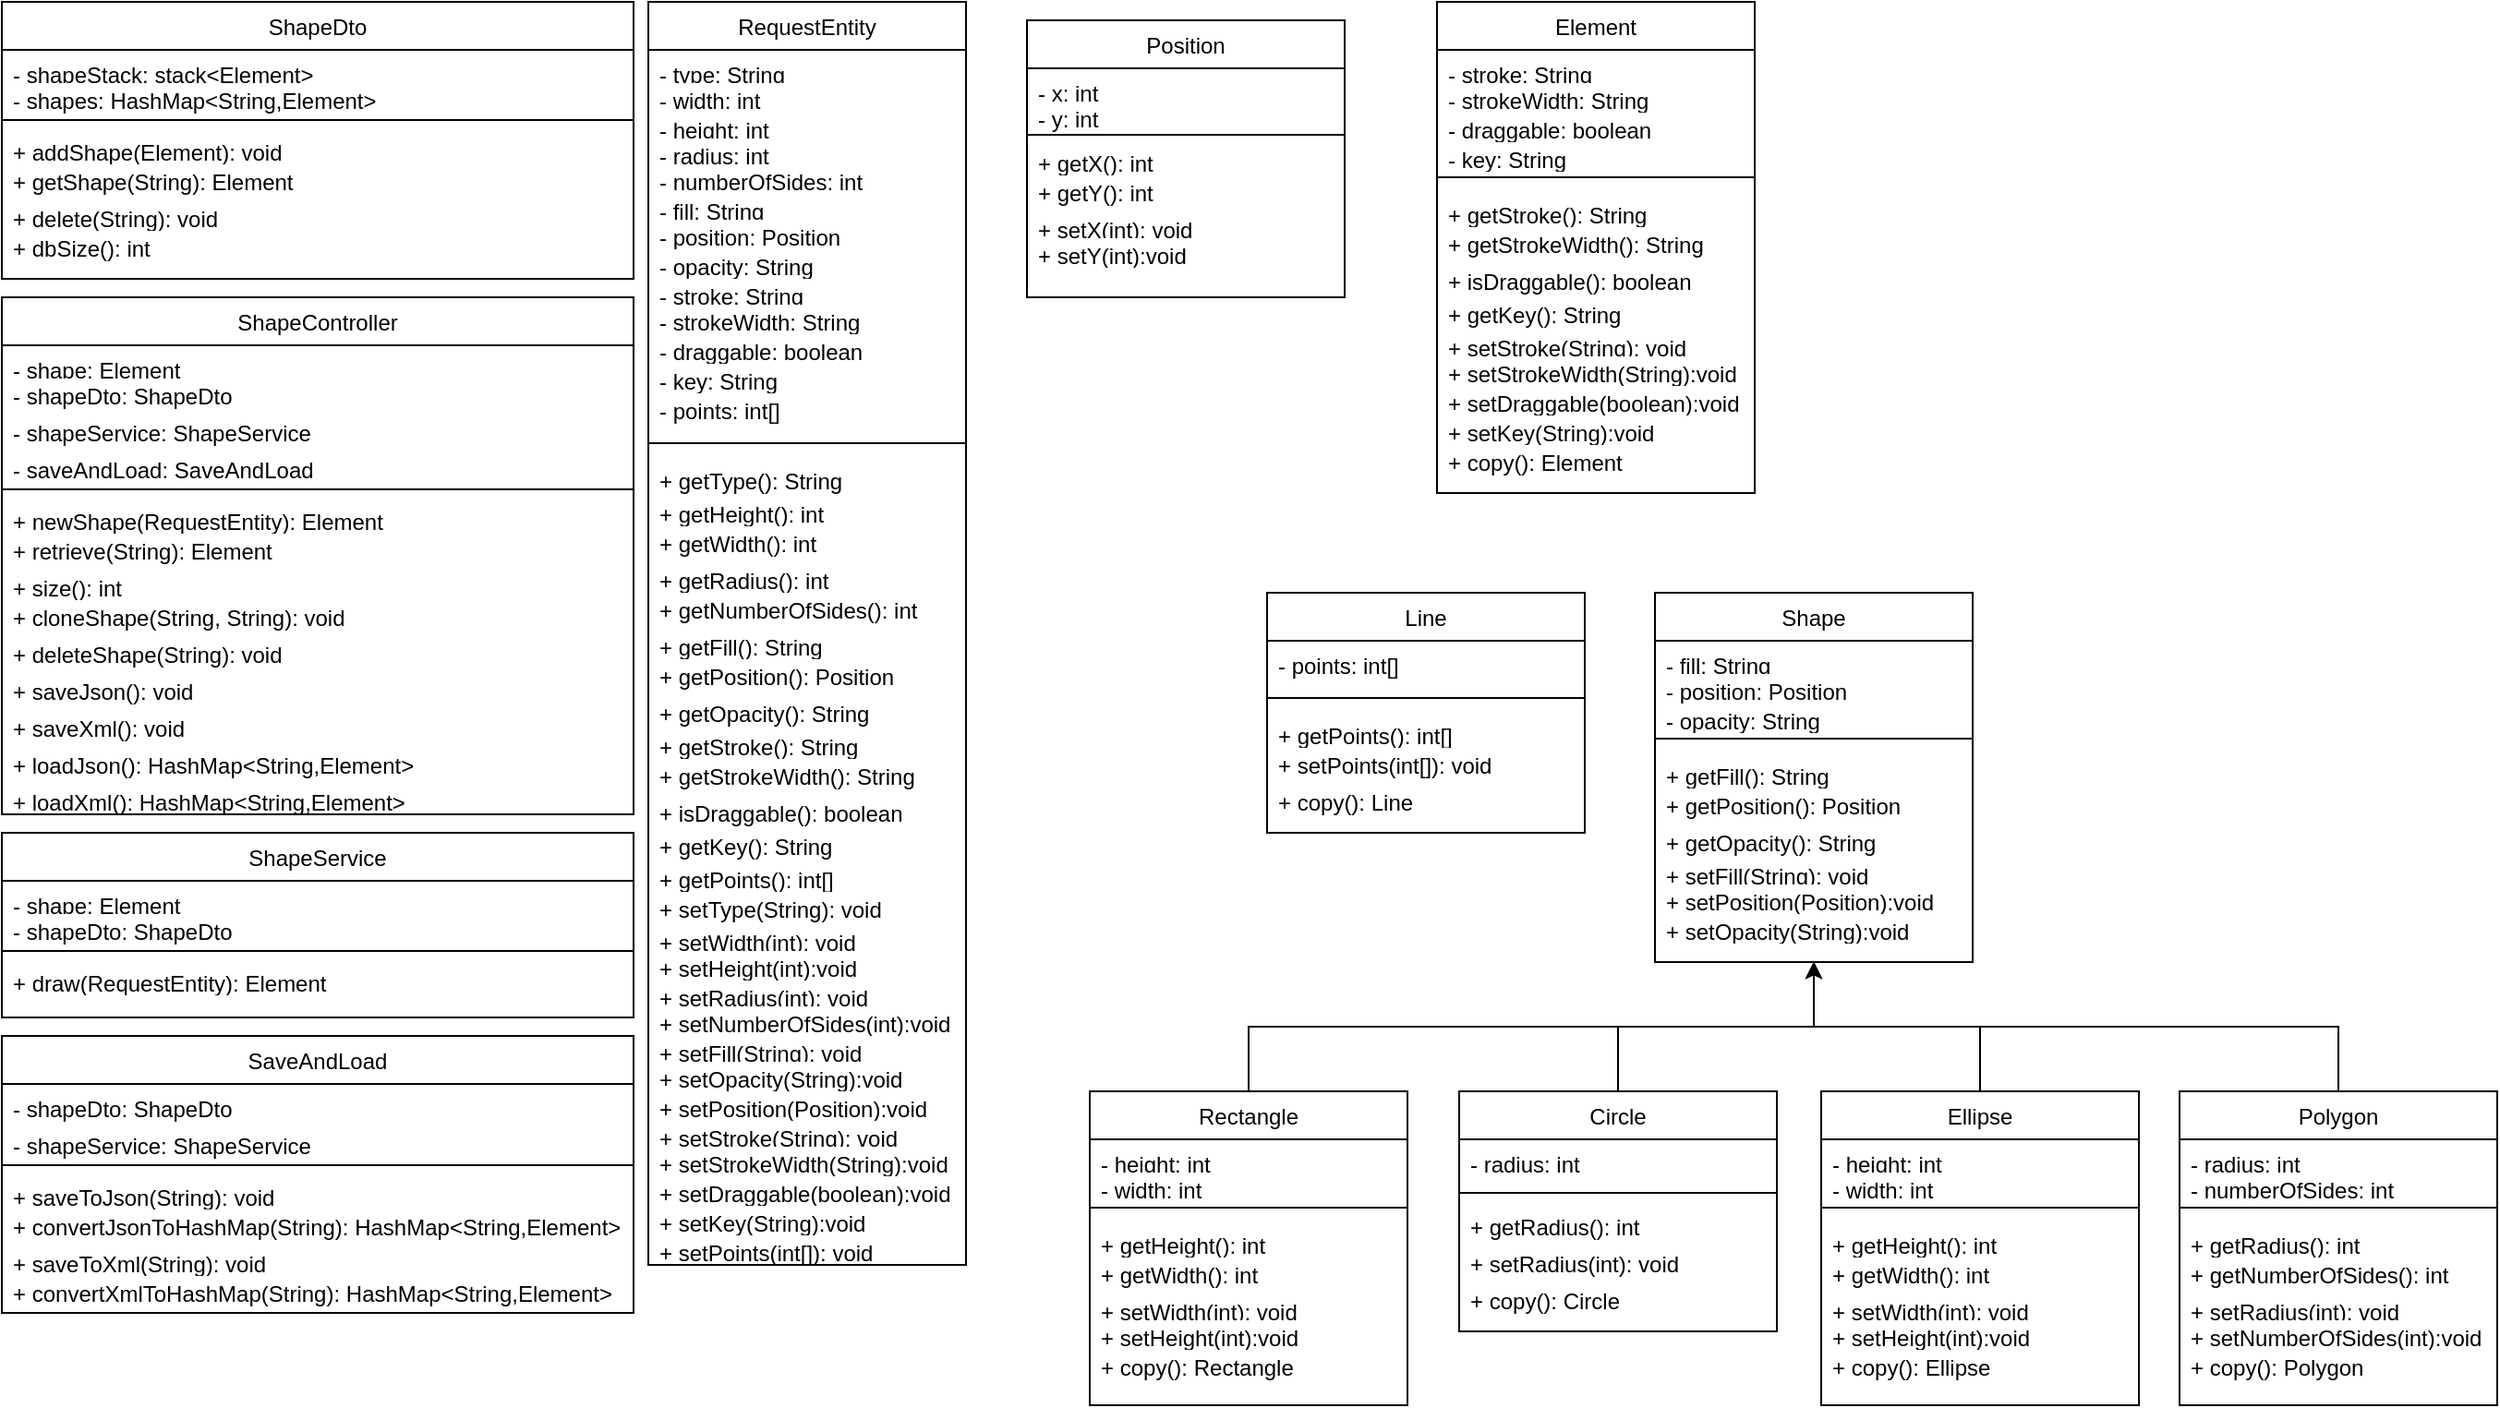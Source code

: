<mxfile version="22.1.6" type="github">
  <diagram id="C5RBs43oDa-KdzZeNtuy" name="Page-1">
    <mxGraphModel dx="2327" dy="881" grid="1" gridSize="10" guides="1" tooltips="1" connect="1" arrows="1" fold="1" page="1" pageScale="1" pageWidth="827" pageHeight="1169" math="0" shadow="0">
      <root>
        <mxCell id="WIyWlLk6GJQsqaUBKTNV-0" />
        <mxCell id="WIyWlLk6GJQsqaUBKTNV-1" parent="WIyWlLk6GJQsqaUBKTNV-0" />
        <mxCell id="BYD55XEwTdzDxL9DiL2L-180" style="edgeStyle=orthogonalEdgeStyle;rounded=0;orthogonalLoop=1;jettySize=auto;html=1;exitX=0.5;exitY=0;exitDx=0;exitDy=0;entryX=0.5;entryY=1;entryDx=0;entryDy=0;" edge="1" parent="WIyWlLk6GJQsqaUBKTNV-1" source="zkfFHV4jXpPFQw0GAbJ--17" target="BYD55XEwTdzDxL9DiL2L-64">
          <mxGeometry relative="1" as="geometry" />
        </mxCell>
        <mxCell id="zkfFHV4jXpPFQw0GAbJ--17" value="Rectangle" style="swimlane;fontStyle=0;align=center;verticalAlign=top;childLayout=stackLayout;horizontal=1;startSize=26;horizontalStack=0;resizeParent=1;resizeLast=0;collapsible=1;marginBottom=0;rounded=0;shadow=0;strokeWidth=1;" parent="WIyWlLk6GJQsqaUBKTNV-1" vertex="1">
          <mxGeometry x="54" y="600" width="172" height="170" as="geometry">
            <mxRectangle x="550" y="140" width="160" height="26" as="alternateBounds" />
          </mxGeometry>
        </mxCell>
        <mxCell id="zkfFHV4jXpPFQw0GAbJ--18" value="- height: int" style="text;align=left;verticalAlign=top;spacingLeft=4;spacingRight=4;overflow=hidden;rotatable=0;points=[[0,0.5],[1,0.5]];portConstraint=eastwest;" parent="zkfFHV4jXpPFQw0GAbJ--17" vertex="1">
          <mxGeometry y="26" width="172" height="14" as="geometry" />
        </mxCell>
        <mxCell id="zkfFHV4jXpPFQw0GAbJ--19" value="- width: int" style="text;align=left;verticalAlign=top;spacingLeft=4;spacingRight=4;overflow=hidden;rotatable=0;points=[[0,0.5],[1,0.5]];portConstraint=eastwest;rounded=0;shadow=0;html=0;" parent="zkfFHV4jXpPFQw0GAbJ--17" vertex="1">
          <mxGeometry y="40" width="172" height="16" as="geometry" />
        </mxCell>
        <mxCell id="zkfFHV4jXpPFQw0GAbJ--23" value="" style="line;html=1;strokeWidth=1;align=left;verticalAlign=middle;spacingTop=-1;spacingLeft=3;spacingRight=3;rotatable=0;labelPosition=right;points=[];portConstraint=eastwest;" parent="zkfFHV4jXpPFQw0GAbJ--17" vertex="1">
          <mxGeometry y="56" width="172" height="14" as="geometry" />
        </mxCell>
        <mxCell id="zkfFHV4jXpPFQw0GAbJ--24" value="+ getHeight(): int" style="text;align=left;verticalAlign=top;spacingLeft=4;spacingRight=4;overflow=hidden;rotatable=0;points=[[0,0.5],[1,0.5]];portConstraint=eastwest;" parent="zkfFHV4jXpPFQw0GAbJ--17" vertex="1">
          <mxGeometry y="70" width="172" height="16" as="geometry" />
        </mxCell>
        <mxCell id="zkfFHV4jXpPFQw0GAbJ--25" value="+ getWidth(): int" style="text;align=left;verticalAlign=top;spacingLeft=4;spacingRight=4;overflow=hidden;rotatable=0;points=[[0,0.5],[1,0.5]];portConstraint=eastwest;" parent="zkfFHV4jXpPFQw0GAbJ--17" vertex="1">
          <mxGeometry y="86" width="172" height="20" as="geometry" />
        </mxCell>
        <mxCell id="BYD55XEwTdzDxL9DiL2L-0" value="+ setWidth(int): void" style="text;align=left;verticalAlign=top;spacingLeft=4;spacingRight=4;overflow=hidden;rotatable=0;points=[[0,0.5],[1,0.5]];portConstraint=eastwest;" vertex="1" parent="zkfFHV4jXpPFQw0GAbJ--17">
          <mxGeometry y="106" width="172" height="14" as="geometry" />
        </mxCell>
        <mxCell id="BYD55XEwTdzDxL9DiL2L-1" value="+ setHeight(int):void" style="text;align=left;verticalAlign=top;spacingLeft=4;spacingRight=4;overflow=hidden;rotatable=0;points=[[0,0.5],[1,0.5]];portConstraint=eastwest;" vertex="1" parent="zkfFHV4jXpPFQw0GAbJ--17">
          <mxGeometry y="120" width="172" height="16" as="geometry" />
        </mxCell>
        <mxCell id="BYD55XEwTdzDxL9DiL2L-2" value="+ copy(): Rectangle" style="text;align=left;verticalAlign=top;spacingLeft=4;spacingRight=4;overflow=hidden;rotatable=0;points=[[0,0.5],[1,0.5]];portConstraint=eastwest;" vertex="1" parent="zkfFHV4jXpPFQw0GAbJ--17">
          <mxGeometry y="136" width="172" height="30" as="geometry" />
        </mxCell>
        <mxCell id="BYD55XEwTdzDxL9DiL2L-183" style="edgeStyle=orthogonalEdgeStyle;rounded=0;orthogonalLoop=1;jettySize=auto;html=1;exitX=0.5;exitY=0;exitDx=0;exitDy=0;entryX=0.5;entryY=1;entryDx=0;entryDy=0;" edge="1" parent="WIyWlLk6GJQsqaUBKTNV-1" source="BYD55XEwTdzDxL9DiL2L-3" target="BYD55XEwTdzDxL9DiL2L-64">
          <mxGeometry relative="1" as="geometry" />
        </mxCell>
        <mxCell id="BYD55XEwTdzDxL9DiL2L-3" value="Polygon" style="swimlane;fontStyle=0;align=center;verticalAlign=top;childLayout=stackLayout;horizontal=1;startSize=26;horizontalStack=0;resizeParent=1;resizeLast=0;collapsible=1;marginBottom=0;rounded=0;shadow=0;strokeWidth=1;" vertex="1" parent="WIyWlLk6GJQsqaUBKTNV-1">
          <mxGeometry x="644" y="600" width="172" height="170" as="geometry">
            <mxRectangle x="550" y="140" width="160" height="26" as="alternateBounds" />
          </mxGeometry>
        </mxCell>
        <mxCell id="BYD55XEwTdzDxL9DiL2L-4" value="- radius: int" style="text;align=left;verticalAlign=top;spacingLeft=4;spacingRight=4;overflow=hidden;rotatable=0;points=[[0,0.5],[1,0.5]];portConstraint=eastwest;" vertex="1" parent="BYD55XEwTdzDxL9DiL2L-3">
          <mxGeometry y="26" width="172" height="14" as="geometry" />
        </mxCell>
        <mxCell id="BYD55XEwTdzDxL9DiL2L-5" value="- numberOfSides: int" style="text;align=left;verticalAlign=top;spacingLeft=4;spacingRight=4;overflow=hidden;rotatable=0;points=[[0,0.5],[1,0.5]];portConstraint=eastwest;rounded=0;shadow=0;html=0;" vertex="1" parent="BYD55XEwTdzDxL9DiL2L-3">
          <mxGeometry y="40" width="172" height="16" as="geometry" />
        </mxCell>
        <mxCell id="BYD55XEwTdzDxL9DiL2L-6" value="" style="line;html=1;strokeWidth=1;align=left;verticalAlign=middle;spacingTop=-1;spacingLeft=3;spacingRight=3;rotatable=0;labelPosition=right;points=[];portConstraint=eastwest;" vertex="1" parent="BYD55XEwTdzDxL9DiL2L-3">
          <mxGeometry y="56" width="172" height="14" as="geometry" />
        </mxCell>
        <mxCell id="BYD55XEwTdzDxL9DiL2L-7" value="+ getRadius(): int" style="text;align=left;verticalAlign=top;spacingLeft=4;spacingRight=4;overflow=hidden;rotatable=0;points=[[0,0.5],[1,0.5]];portConstraint=eastwest;" vertex="1" parent="BYD55XEwTdzDxL9DiL2L-3">
          <mxGeometry y="70" width="172" height="16" as="geometry" />
        </mxCell>
        <mxCell id="BYD55XEwTdzDxL9DiL2L-8" value="+ getNumberOfSides(): int" style="text;align=left;verticalAlign=top;spacingLeft=4;spacingRight=4;overflow=hidden;rotatable=0;points=[[0,0.5],[1,0.5]];portConstraint=eastwest;" vertex="1" parent="BYD55XEwTdzDxL9DiL2L-3">
          <mxGeometry y="86" width="172" height="20" as="geometry" />
        </mxCell>
        <mxCell id="BYD55XEwTdzDxL9DiL2L-9" value="+ setRadius(int): void" style="text;align=left;verticalAlign=top;spacingLeft=4;spacingRight=4;overflow=hidden;rotatable=0;points=[[0,0.5],[1,0.5]];portConstraint=eastwest;" vertex="1" parent="BYD55XEwTdzDxL9DiL2L-3">
          <mxGeometry y="106" width="172" height="14" as="geometry" />
        </mxCell>
        <mxCell id="BYD55XEwTdzDxL9DiL2L-10" value="+ setNumberOfSides(int):void" style="text;align=left;verticalAlign=top;spacingLeft=4;spacingRight=4;overflow=hidden;rotatable=0;points=[[0,0.5],[1,0.5]];portConstraint=eastwest;" vertex="1" parent="BYD55XEwTdzDxL9DiL2L-3">
          <mxGeometry y="120" width="172" height="16" as="geometry" />
        </mxCell>
        <mxCell id="BYD55XEwTdzDxL9DiL2L-11" value="+ copy(): Polygon" style="text;align=left;verticalAlign=top;spacingLeft=4;spacingRight=4;overflow=hidden;rotatable=0;points=[[0,0.5],[1,0.5]];portConstraint=eastwest;" vertex="1" parent="BYD55XEwTdzDxL9DiL2L-3">
          <mxGeometry y="136" width="172" height="30" as="geometry" />
        </mxCell>
        <mxCell id="BYD55XEwTdzDxL9DiL2L-182" style="edgeStyle=orthogonalEdgeStyle;rounded=0;orthogonalLoop=1;jettySize=auto;html=1;entryX=0.5;entryY=1;entryDx=0;entryDy=0;" edge="1" parent="WIyWlLk6GJQsqaUBKTNV-1" source="BYD55XEwTdzDxL9DiL2L-12" target="BYD55XEwTdzDxL9DiL2L-64">
          <mxGeometry relative="1" as="geometry" />
        </mxCell>
        <mxCell id="BYD55XEwTdzDxL9DiL2L-12" value="Ellipse" style="swimlane;fontStyle=0;align=center;verticalAlign=top;childLayout=stackLayout;horizontal=1;startSize=26;horizontalStack=0;resizeParent=1;resizeLast=0;collapsible=1;marginBottom=0;rounded=0;shadow=0;strokeWidth=1;" vertex="1" parent="WIyWlLk6GJQsqaUBKTNV-1">
          <mxGeometry x="450" y="600" width="172" height="170" as="geometry">
            <mxRectangle x="550" y="140" width="160" height="26" as="alternateBounds" />
          </mxGeometry>
        </mxCell>
        <mxCell id="BYD55XEwTdzDxL9DiL2L-13" value="- height: int" style="text;align=left;verticalAlign=top;spacingLeft=4;spacingRight=4;overflow=hidden;rotatable=0;points=[[0,0.5],[1,0.5]];portConstraint=eastwest;" vertex="1" parent="BYD55XEwTdzDxL9DiL2L-12">
          <mxGeometry y="26" width="172" height="14" as="geometry" />
        </mxCell>
        <mxCell id="BYD55XEwTdzDxL9DiL2L-14" value="- width: int" style="text;align=left;verticalAlign=top;spacingLeft=4;spacingRight=4;overflow=hidden;rotatable=0;points=[[0,0.5],[1,0.5]];portConstraint=eastwest;rounded=0;shadow=0;html=0;" vertex="1" parent="BYD55XEwTdzDxL9DiL2L-12">
          <mxGeometry y="40" width="172" height="16" as="geometry" />
        </mxCell>
        <mxCell id="BYD55XEwTdzDxL9DiL2L-15" value="" style="line;html=1;strokeWidth=1;align=left;verticalAlign=middle;spacingTop=-1;spacingLeft=3;spacingRight=3;rotatable=0;labelPosition=right;points=[];portConstraint=eastwest;" vertex="1" parent="BYD55XEwTdzDxL9DiL2L-12">
          <mxGeometry y="56" width="172" height="14" as="geometry" />
        </mxCell>
        <mxCell id="BYD55XEwTdzDxL9DiL2L-16" value="+ getHeight(): int" style="text;align=left;verticalAlign=top;spacingLeft=4;spacingRight=4;overflow=hidden;rotatable=0;points=[[0,0.5],[1,0.5]];portConstraint=eastwest;" vertex="1" parent="BYD55XEwTdzDxL9DiL2L-12">
          <mxGeometry y="70" width="172" height="16" as="geometry" />
        </mxCell>
        <mxCell id="BYD55XEwTdzDxL9DiL2L-17" value="+ getWidth(): int" style="text;align=left;verticalAlign=top;spacingLeft=4;spacingRight=4;overflow=hidden;rotatable=0;points=[[0,0.5],[1,0.5]];portConstraint=eastwest;" vertex="1" parent="BYD55XEwTdzDxL9DiL2L-12">
          <mxGeometry y="86" width="172" height="20" as="geometry" />
        </mxCell>
        <mxCell id="BYD55XEwTdzDxL9DiL2L-18" value="+ setWidth(int): void" style="text;align=left;verticalAlign=top;spacingLeft=4;spacingRight=4;overflow=hidden;rotatable=0;points=[[0,0.5],[1,0.5]];portConstraint=eastwest;" vertex="1" parent="BYD55XEwTdzDxL9DiL2L-12">
          <mxGeometry y="106" width="172" height="14" as="geometry" />
        </mxCell>
        <mxCell id="BYD55XEwTdzDxL9DiL2L-19" value="+ setHeight(int):void" style="text;align=left;verticalAlign=top;spacingLeft=4;spacingRight=4;overflow=hidden;rotatable=0;points=[[0,0.5],[1,0.5]];portConstraint=eastwest;" vertex="1" parent="BYD55XEwTdzDxL9DiL2L-12">
          <mxGeometry y="120" width="172" height="16" as="geometry" />
        </mxCell>
        <mxCell id="BYD55XEwTdzDxL9DiL2L-20" value="+ copy(): Ellipse" style="text;align=left;verticalAlign=top;spacingLeft=4;spacingRight=4;overflow=hidden;rotatable=0;points=[[0,0.5],[1,0.5]];portConstraint=eastwest;" vertex="1" parent="BYD55XEwTdzDxL9DiL2L-12">
          <mxGeometry y="136" width="172" height="30" as="geometry" />
        </mxCell>
        <mxCell id="BYD55XEwTdzDxL9DiL2L-21" value="Line" style="swimlane;fontStyle=0;align=center;verticalAlign=top;childLayout=stackLayout;horizontal=1;startSize=26;horizontalStack=0;resizeParent=1;resizeLast=0;collapsible=1;marginBottom=0;rounded=0;shadow=0;strokeWidth=1;" vertex="1" parent="WIyWlLk6GJQsqaUBKTNV-1">
          <mxGeometry x="150" y="330" width="172" height="130" as="geometry">
            <mxRectangle x="550" y="140" width="160" height="26" as="alternateBounds" />
          </mxGeometry>
        </mxCell>
        <mxCell id="BYD55XEwTdzDxL9DiL2L-22" value="- points: int[]" style="text;align=left;verticalAlign=top;spacingLeft=4;spacingRight=4;overflow=hidden;rotatable=0;points=[[0,0.5],[1,0.5]];portConstraint=eastwest;" vertex="1" parent="BYD55XEwTdzDxL9DiL2L-21">
          <mxGeometry y="26" width="172" height="24" as="geometry" />
        </mxCell>
        <mxCell id="BYD55XEwTdzDxL9DiL2L-24" value="" style="line;html=1;strokeWidth=1;align=left;verticalAlign=middle;spacingTop=-1;spacingLeft=3;spacingRight=3;rotatable=0;labelPosition=right;points=[];portConstraint=eastwest;" vertex="1" parent="BYD55XEwTdzDxL9DiL2L-21">
          <mxGeometry y="50" width="172" height="14" as="geometry" />
        </mxCell>
        <mxCell id="BYD55XEwTdzDxL9DiL2L-25" value="+ getPoints(): int[]" style="text;align=left;verticalAlign=top;spacingLeft=4;spacingRight=4;overflow=hidden;rotatable=0;points=[[0,0.5],[1,0.5]];portConstraint=eastwest;" vertex="1" parent="BYD55XEwTdzDxL9DiL2L-21">
          <mxGeometry y="64" width="172" height="16" as="geometry" />
        </mxCell>
        <mxCell id="BYD55XEwTdzDxL9DiL2L-26" value="+ setPoints(int[]): void" style="text;align=left;verticalAlign=top;spacingLeft=4;spacingRight=4;overflow=hidden;rotatable=0;points=[[0,0.5],[1,0.5]];portConstraint=eastwest;" vertex="1" parent="BYD55XEwTdzDxL9DiL2L-21">
          <mxGeometry y="80" width="172" height="20" as="geometry" />
        </mxCell>
        <mxCell id="BYD55XEwTdzDxL9DiL2L-29" value="+ copy(): Line" style="text;align=left;verticalAlign=top;spacingLeft=4;spacingRight=4;overflow=hidden;rotatable=0;points=[[0,0.5],[1,0.5]];portConstraint=eastwest;" vertex="1" parent="BYD55XEwTdzDxL9DiL2L-21">
          <mxGeometry y="100" width="172" height="30" as="geometry" />
        </mxCell>
        <mxCell id="BYD55XEwTdzDxL9DiL2L-181" style="edgeStyle=orthogonalEdgeStyle;rounded=0;orthogonalLoop=1;jettySize=auto;html=1;entryX=0.5;entryY=1;entryDx=0;entryDy=0;" edge="1" parent="WIyWlLk6GJQsqaUBKTNV-1" source="BYD55XEwTdzDxL9DiL2L-30" target="BYD55XEwTdzDxL9DiL2L-64">
          <mxGeometry relative="1" as="geometry" />
        </mxCell>
        <mxCell id="BYD55XEwTdzDxL9DiL2L-30" value="Circle" style="swimlane;fontStyle=0;align=center;verticalAlign=top;childLayout=stackLayout;horizontal=1;startSize=26;horizontalStack=0;resizeParent=1;resizeLast=0;collapsible=1;marginBottom=0;rounded=0;shadow=0;strokeWidth=1;" vertex="1" parent="WIyWlLk6GJQsqaUBKTNV-1">
          <mxGeometry x="254" y="600" width="172" height="130" as="geometry">
            <mxRectangle x="550" y="140" width="160" height="26" as="alternateBounds" />
          </mxGeometry>
        </mxCell>
        <mxCell id="BYD55XEwTdzDxL9DiL2L-31" value="- radius: int" style="text;align=left;verticalAlign=top;spacingLeft=4;spacingRight=4;overflow=hidden;rotatable=0;points=[[0,0.5],[1,0.5]];portConstraint=eastwest;" vertex="1" parent="BYD55XEwTdzDxL9DiL2L-30">
          <mxGeometry y="26" width="172" height="24" as="geometry" />
        </mxCell>
        <mxCell id="BYD55XEwTdzDxL9DiL2L-33" value="" style="line;html=1;strokeWidth=1;align=left;verticalAlign=middle;spacingTop=-1;spacingLeft=3;spacingRight=3;rotatable=0;labelPosition=right;points=[];portConstraint=eastwest;" vertex="1" parent="BYD55XEwTdzDxL9DiL2L-30">
          <mxGeometry y="50" width="172" height="10" as="geometry" />
        </mxCell>
        <mxCell id="BYD55XEwTdzDxL9DiL2L-34" value="+ getRadius(): int" style="text;align=left;verticalAlign=top;spacingLeft=4;spacingRight=4;overflow=hidden;rotatable=0;points=[[0,0.5],[1,0.5]];portConstraint=eastwest;" vertex="1" parent="BYD55XEwTdzDxL9DiL2L-30">
          <mxGeometry y="60" width="172" height="20" as="geometry" />
        </mxCell>
        <mxCell id="BYD55XEwTdzDxL9DiL2L-35" value="+ setRadius(int): void" style="text;align=left;verticalAlign=top;spacingLeft=4;spacingRight=4;overflow=hidden;rotatable=0;points=[[0,0.5],[1,0.5]];portConstraint=eastwest;" vertex="1" parent="BYD55XEwTdzDxL9DiL2L-30">
          <mxGeometry y="80" width="172" height="20" as="geometry" />
        </mxCell>
        <mxCell id="BYD55XEwTdzDxL9DiL2L-38" value="+ copy(): Circle" style="text;align=left;verticalAlign=top;spacingLeft=4;spacingRight=4;overflow=hidden;rotatable=0;points=[[0,0.5],[1,0.5]];portConstraint=eastwest;" vertex="1" parent="BYD55XEwTdzDxL9DiL2L-30">
          <mxGeometry y="100" width="172" height="30" as="geometry" />
        </mxCell>
        <mxCell id="BYD55XEwTdzDxL9DiL2L-40" value="Element" style="swimlane;fontStyle=0;align=center;verticalAlign=top;childLayout=stackLayout;horizontal=1;startSize=26;horizontalStack=0;resizeParent=1;resizeLast=0;collapsible=1;marginBottom=0;rounded=0;shadow=0;strokeWidth=1;" vertex="1" parent="WIyWlLk6GJQsqaUBKTNV-1">
          <mxGeometry x="242" y="10" width="172" height="266" as="geometry">
            <mxRectangle x="550" y="140" width="160" height="26" as="alternateBounds" />
          </mxGeometry>
        </mxCell>
        <mxCell id="BYD55XEwTdzDxL9DiL2L-41" value="- stroke: String" style="text;align=left;verticalAlign=top;spacingLeft=4;spacingRight=4;overflow=hidden;rotatable=0;points=[[0,0.5],[1,0.5]];portConstraint=eastwest;" vertex="1" parent="BYD55XEwTdzDxL9DiL2L-40">
          <mxGeometry y="26" width="172" height="14" as="geometry" />
        </mxCell>
        <mxCell id="BYD55XEwTdzDxL9DiL2L-42" value="- strokeWidth: String" style="text;align=left;verticalAlign=top;spacingLeft=4;spacingRight=4;overflow=hidden;rotatable=0;points=[[0,0.5],[1,0.5]];portConstraint=eastwest;rounded=0;shadow=0;html=0;" vertex="1" parent="BYD55XEwTdzDxL9DiL2L-40">
          <mxGeometry y="40" width="172" height="16" as="geometry" />
        </mxCell>
        <mxCell id="BYD55XEwTdzDxL9DiL2L-49" value="- draggable: boolean" style="text;align=left;verticalAlign=top;spacingLeft=4;spacingRight=4;overflow=hidden;rotatable=0;points=[[0,0.5],[1,0.5]];portConstraint=eastwest;rounded=0;shadow=0;html=0;" vertex="1" parent="BYD55XEwTdzDxL9DiL2L-40">
          <mxGeometry y="56" width="172" height="16" as="geometry" />
        </mxCell>
        <mxCell id="BYD55XEwTdzDxL9DiL2L-50" value="- key: String" style="text;align=left;verticalAlign=top;spacingLeft=4;spacingRight=4;overflow=hidden;rotatable=0;points=[[0,0.5],[1,0.5]];portConstraint=eastwest;rounded=0;shadow=0;html=0;" vertex="1" parent="BYD55XEwTdzDxL9DiL2L-40">
          <mxGeometry y="72" width="172" height="16" as="geometry" />
        </mxCell>
        <mxCell id="BYD55XEwTdzDxL9DiL2L-43" value="" style="line;html=1;strokeWidth=1;align=left;verticalAlign=middle;spacingTop=-1;spacingLeft=3;spacingRight=3;rotatable=0;labelPosition=right;points=[];portConstraint=eastwest;" vertex="1" parent="BYD55XEwTdzDxL9DiL2L-40">
          <mxGeometry y="88" width="172" height="14" as="geometry" />
        </mxCell>
        <mxCell id="BYD55XEwTdzDxL9DiL2L-44" value="+ getStroke(): String" style="text;align=left;verticalAlign=top;spacingLeft=4;spacingRight=4;overflow=hidden;rotatable=0;points=[[0,0.5],[1,0.5]];portConstraint=eastwest;" vertex="1" parent="BYD55XEwTdzDxL9DiL2L-40">
          <mxGeometry y="102" width="172" height="16" as="geometry" />
        </mxCell>
        <mxCell id="BYD55XEwTdzDxL9DiL2L-45" value="+ getStrokeWidth(): String" style="text;align=left;verticalAlign=top;spacingLeft=4;spacingRight=4;overflow=hidden;rotatable=0;points=[[0,0.5],[1,0.5]];portConstraint=eastwest;" vertex="1" parent="BYD55XEwTdzDxL9DiL2L-40">
          <mxGeometry y="118" width="172" height="20" as="geometry" />
        </mxCell>
        <mxCell id="BYD55XEwTdzDxL9DiL2L-51" value="+ isDraggable(): boolean" style="text;align=left;verticalAlign=top;spacingLeft=4;spacingRight=4;overflow=hidden;rotatable=0;points=[[0,0.5],[1,0.5]];portConstraint=eastwest;" vertex="1" parent="BYD55XEwTdzDxL9DiL2L-40">
          <mxGeometry y="138" width="172" height="18" as="geometry" />
        </mxCell>
        <mxCell id="BYD55XEwTdzDxL9DiL2L-52" value="+ getKey(): String" style="text;align=left;verticalAlign=top;spacingLeft=4;spacingRight=4;overflow=hidden;rotatable=0;points=[[0,0.5],[1,0.5]];portConstraint=eastwest;" vertex="1" parent="BYD55XEwTdzDxL9DiL2L-40">
          <mxGeometry y="156" width="172" height="18" as="geometry" />
        </mxCell>
        <mxCell id="BYD55XEwTdzDxL9DiL2L-46" value="+ setStroke(String): void" style="text;align=left;verticalAlign=top;spacingLeft=4;spacingRight=4;overflow=hidden;rotatable=0;points=[[0,0.5],[1,0.5]];portConstraint=eastwest;" vertex="1" parent="BYD55XEwTdzDxL9DiL2L-40">
          <mxGeometry y="174" width="172" height="14" as="geometry" />
        </mxCell>
        <mxCell id="BYD55XEwTdzDxL9DiL2L-47" value="+ setStrokeWidth(String):void" style="text;align=left;verticalAlign=top;spacingLeft=4;spacingRight=4;overflow=hidden;rotatable=0;points=[[0,0.5],[1,0.5]];portConstraint=eastwest;" vertex="1" parent="BYD55XEwTdzDxL9DiL2L-40">
          <mxGeometry y="188" width="172" height="16" as="geometry" />
        </mxCell>
        <mxCell id="BYD55XEwTdzDxL9DiL2L-53" value="+ setDraggable(boolean):void" style="text;align=left;verticalAlign=top;spacingLeft=4;spacingRight=4;overflow=hidden;rotatable=0;points=[[0,0.5],[1,0.5]];portConstraint=eastwest;" vertex="1" parent="BYD55XEwTdzDxL9DiL2L-40">
          <mxGeometry y="204" width="172" height="16" as="geometry" />
        </mxCell>
        <mxCell id="BYD55XEwTdzDxL9DiL2L-54" value="+ setKey(String):void" style="text;align=left;verticalAlign=top;spacingLeft=4;spacingRight=4;overflow=hidden;rotatable=0;points=[[0,0.5],[1,0.5]];portConstraint=eastwest;" vertex="1" parent="BYD55XEwTdzDxL9DiL2L-40">
          <mxGeometry y="220" width="172" height="16" as="geometry" />
        </mxCell>
        <mxCell id="BYD55XEwTdzDxL9DiL2L-48" value="+ copy(): Element" style="text;align=left;verticalAlign=top;spacingLeft=4;spacingRight=4;overflow=hidden;rotatable=0;points=[[0,0.5],[1,0.5]];portConstraint=eastwest;" vertex="1" parent="BYD55XEwTdzDxL9DiL2L-40">
          <mxGeometry y="236" width="172" height="30" as="geometry" />
        </mxCell>
        <mxCell id="BYD55XEwTdzDxL9DiL2L-55" value="Position" style="swimlane;fontStyle=0;align=center;verticalAlign=top;childLayout=stackLayout;horizontal=1;startSize=26;horizontalStack=0;resizeParent=1;resizeLast=0;collapsible=1;marginBottom=0;rounded=0;shadow=0;strokeWidth=1;" vertex="1" parent="WIyWlLk6GJQsqaUBKTNV-1">
          <mxGeometry x="20" y="20" width="172" height="150" as="geometry">
            <mxRectangle x="550" y="140" width="160" height="26" as="alternateBounds" />
          </mxGeometry>
        </mxCell>
        <mxCell id="BYD55XEwTdzDxL9DiL2L-56" value="- x: int" style="text;align=left;verticalAlign=top;spacingLeft=4;spacingRight=4;overflow=hidden;rotatable=0;points=[[0,0.5],[1,0.5]];portConstraint=eastwest;" vertex="1" parent="BYD55XEwTdzDxL9DiL2L-55">
          <mxGeometry y="26" width="172" height="14" as="geometry" />
        </mxCell>
        <mxCell id="BYD55XEwTdzDxL9DiL2L-57" value="- y: int" style="text;align=left;verticalAlign=top;spacingLeft=4;spacingRight=4;overflow=hidden;rotatable=0;points=[[0,0.5],[1,0.5]];portConstraint=eastwest;rounded=0;shadow=0;html=0;" vertex="1" parent="BYD55XEwTdzDxL9DiL2L-55">
          <mxGeometry y="40" width="172" height="20" as="geometry" />
        </mxCell>
        <mxCell id="BYD55XEwTdzDxL9DiL2L-58" value="" style="line;html=1;strokeWidth=1;align=left;verticalAlign=middle;spacingTop=-1;spacingLeft=3;spacingRight=3;rotatable=0;labelPosition=right;points=[];portConstraint=eastwest;" vertex="1" parent="BYD55XEwTdzDxL9DiL2L-55">
          <mxGeometry y="60" width="172" height="4" as="geometry" />
        </mxCell>
        <mxCell id="BYD55XEwTdzDxL9DiL2L-59" value="+ getX(): int" style="text;align=left;verticalAlign=top;spacingLeft=4;spacingRight=4;overflow=hidden;rotatable=0;points=[[0,0.5],[1,0.5]];portConstraint=eastwest;" vertex="1" parent="BYD55XEwTdzDxL9DiL2L-55">
          <mxGeometry y="64" width="172" height="16" as="geometry" />
        </mxCell>
        <mxCell id="BYD55XEwTdzDxL9DiL2L-60" value="+ getY(): int" style="text;align=left;verticalAlign=top;spacingLeft=4;spacingRight=4;overflow=hidden;rotatable=0;points=[[0,0.5],[1,0.5]];portConstraint=eastwest;" vertex="1" parent="BYD55XEwTdzDxL9DiL2L-55">
          <mxGeometry y="80" width="172" height="20" as="geometry" />
        </mxCell>
        <mxCell id="BYD55XEwTdzDxL9DiL2L-61" value="+ setX(int): void" style="text;align=left;verticalAlign=top;spacingLeft=4;spacingRight=4;overflow=hidden;rotatable=0;points=[[0,0.5],[1,0.5]];portConstraint=eastwest;" vertex="1" parent="BYD55XEwTdzDxL9DiL2L-55">
          <mxGeometry y="100" width="172" height="14" as="geometry" />
        </mxCell>
        <mxCell id="BYD55XEwTdzDxL9DiL2L-62" value="+ setY(int):void" style="text;align=left;verticalAlign=top;spacingLeft=4;spacingRight=4;overflow=hidden;rotatable=0;points=[[0,0.5],[1,0.5]];portConstraint=eastwest;" vertex="1" parent="BYD55XEwTdzDxL9DiL2L-55">
          <mxGeometry y="114" width="172" height="16" as="geometry" />
        </mxCell>
        <mxCell id="BYD55XEwTdzDxL9DiL2L-64" value="Shape" style="swimlane;fontStyle=0;align=center;verticalAlign=top;childLayout=stackLayout;horizontal=1;startSize=26;horizontalStack=0;resizeParent=1;resizeLast=0;collapsible=1;marginBottom=0;rounded=0;shadow=0;strokeWidth=1;" vertex="1" parent="WIyWlLk6GJQsqaUBKTNV-1">
          <mxGeometry x="360" y="330" width="172" height="200" as="geometry">
            <mxRectangle x="550" y="140" width="160" height="26" as="alternateBounds" />
          </mxGeometry>
        </mxCell>
        <mxCell id="BYD55XEwTdzDxL9DiL2L-65" value="- fill: String" style="text;align=left;verticalAlign=top;spacingLeft=4;spacingRight=4;overflow=hidden;rotatable=0;points=[[0,0.5],[1,0.5]];portConstraint=eastwest;" vertex="1" parent="BYD55XEwTdzDxL9DiL2L-64">
          <mxGeometry y="26" width="172" height="14" as="geometry" />
        </mxCell>
        <mxCell id="BYD55XEwTdzDxL9DiL2L-66" value="- position: Position" style="text;align=left;verticalAlign=top;spacingLeft=4;spacingRight=4;overflow=hidden;rotatable=0;points=[[0,0.5],[1,0.5]];portConstraint=eastwest;rounded=0;shadow=0;html=0;" vertex="1" parent="BYD55XEwTdzDxL9DiL2L-64">
          <mxGeometry y="40" width="172" height="16" as="geometry" />
        </mxCell>
        <mxCell id="BYD55XEwTdzDxL9DiL2L-68" value="- opacity: String" style="text;align=left;verticalAlign=top;spacingLeft=4;spacingRight=4;overflow=hidden;rotatable=0;points=[[0,0.5],[1,0.5]];portConstraint=eastwest;rounded=0;shadow=0;html=0;" vertex="1" parent="BYD55XEwTdzDxL9DiL2L-64">
          <mxGeometry y="56" width="172" height="16" as="geometry" />
        </mxCell>
        <mxCell id="BYD55XEwTdzDxL9DiL2L-69" value="" style="line;html=1;strokeWidth=1;align=left;verticalAlign=middle;spacingTop=-1;spacingLeft=3;spacingRight=3;rotatable=0;labelPosition=right;points=[];portConstraint=eastwest;" vertex="1" parent="BYD55XEwTdzDxL9DiL2L-64">
          <mxGeometry y="72" width="172" height="14" as="geometry" />
        </mxCell>
        <mxCell id="BYD55XEwTdzDxL9DiL2L-70" value="+ getFill(): String" style="text;align=left;verticalAlign=top;spacingLeft=4;spacingRight=4;overflow=hidden;rotatable=0;points=[[0,0.5],[1,0.5]];portConstraint=eastwest;" vertex="1" parent="BYD55XEwTdzDxL9DiL2L-64">
          <mxGeometry y="86" width="172" height="16" as="geometry" />
        </mxCell>
        <mxCell id="BYD55XEwTdzDxL9DiL2L-71" value="+ getPosition(): Position" style="text;align=left;verticalAlign=top;spacingLeft=4;spacingRight=4;overflow=hidden;rotatable=0;points=[[0,0.5],[1,0.5]];portConstraint=eastwest;" vertex="1" parent="BYD55XEwTdzDxL9DiL2L-64">
          <mxGeometry y="102" width="172" height="20" as="geometry" />
        </mxCell>
        <mxCell id="BYD55XEwTdzDxL9DiL2L-73" value="+ getOpacity(): String" style="text;align=left;verticalAlign=top;spacingLeft=4;spacingRight=4;overflow=hidden;rotatable=0;points=[[0,0.5],[1,0.5]];portConstraint=eastwest;" vertex="1" parent="BYD55XEwTdzDxL9DiL2L-64">
          <mxGeometry y="122" width="172" height="18" as="geometry" />
        </mxCell>
        <mxCell id="BYD55XEwTdzDxL9DiL2L-74" value="+ setFill(String): void" style="text;align=left;verticalAlign=top;spacingLeft=4;spacingRight=4;overflow=hidden;rotatable=0;points=[[0,0.5],[1,0.5]];portConstraint=eastwest;" vertex="1" parent="BYD55XEwTdzDxL9DiL2L-64">
          <mxGeometry y="140" width="172" height="14" as="geometry" />
        </mxCell>
        <mxCell id="BYD55XEwTdzDxL9DiL2L-75" value="+ setPosition(Position):void" style="text;align=left;verticalAlign=top;spacingLeft=4;spacingRight=4;overflow=hidden;rotatable=0;points=[[0,0.5],[1,0.5]];portConstraint=eastwest;" vertex="1" parent="BYD55XEwTdzDxL9DiL2L-64">
          <mxGeometry y="154" width="172" height="16" as="geometry" />
        </mxCell>
        <mxCell id="BYD55XEwTdzDxL9DiL2L-77" value="+ setOpacity(String):void" style="text;align=left;verticalAlign=top;spacingLeft=4;spacingRight=4;overflow=hidden;rotatable=0;points=[[0,0.5],[1,0.5]];portConstraint=eastwest;" vertex="1" parent="BYD55XEwTdzDxL9DiL2L-64">
          <mxGeometry y="170" width="172" height="16" as="geometry" />
        </mxCell>
        <mxCell id="BYD55XEwTdzDxL9DiL2L-79" value="RequestEntity" style="swimlane;fontStyle=0;align=center;verticalAlign=top;childLayout=stackLayout;horizontal=1;startSize=26;horizontalStack=0;resizeParent=1;resizeLast=0;collapsible=1;marginBottom=0;rounded=0;shadow=0;strokeWidth=1;" vertex="1" parent="WIyWlLk6GJQsqaUBKTNV-1">
          <mxGeometry x="-185" y="10" width="172" height="684" as="geometry">
            <mxRectangle x="550" y="140" width="160" height="26" as="alternateBounds" />
          </mxGeometry>
        </mxCell>
        <mxCell id="BYD55XEwTdzDxL9DiL2L-80" value="- type: String" style="text;align=left;verticalAlign=top;spacingLeft=4;spacingRight=4;overflow=hidden;rotatable=0;points=[[0,0.5],[1,0.5]];portConstraint=eastwest;" vertex="1" parent="BYD55XEwTdzDxL9DiL2L-79">
          <mxGeometry y="26" width="172" height="14" as="geometry" />
        </mxCell>
        <mxCell id="BYD55XEwTdzDxL9DiL2L-96" value="- width: int" style="text;align=left;verticalAlign=top;spacingLeft=4;spacingRight=4;overflow=hidden;rotatable=0;points=[[0,0.5],[1,0.5]];portConstraint=eastwest;rounded=0;shadow=0;html=0;" vertex="1" parent="BYD55XEwTdzDxL9DiL2L-79">
          <mxGeometry y="40" width="172" height="16" as="geometry" />
        </mxCell>
        <mxCell id="BYD55XEwTdzDxL9DiL2L-95" value="- height: int" style="text;align=left;verticalAlign=top;spacingLeft=4;spacingRight=4;overflow=hidden;rotatable=0;points=[[0,0.5],[1,0.5]];portConstraint=eastwest;" vertex="1" parent="BYD55XEwTdzDxL9DiL2L-79">
          <mxGeometry y="56" width="172" height="14" as="geometry" />
        </mxCell>
        <mxCell id="BYD55XEwTdzDxL9DiL2L-97" value="- radius: int" style="text;align=left;verticalAlign=top;spacingLeft=4;spacingRight=4;overflow=hidden;rotatable=0;points=[[0,0.5],[1,0.5]];portConstraint=eastwest;" vertex="1" parent="BYD55XEwTdzDxL9DiL2L-79">
          <mxGeometry y="70" width="172" height="14" as="geometry" />
        </mxCell>
        <mxCell id="BYD55XEwTdzDxL9DiL2L-98" value="- numberOfSides: int" style="text;align=left;verticalAlign=top;spacingLeft=4;spacingRight=4;overflow=hidden;rotatable=0;points=[[0,0.5],[1,0.5]];portConstraint=eastwest;rounded=0;shadow=0;html=0;" vertex="1" parent="BYD55XEwTdzDxL9DiL2L-79">
          <mxGeometry y="84" width="172" height="16" as="geometry" />
        </mxCell>
        <mxCell id="BYD55XEwTdzDxL9DiL2L-99" value="- fill: String" style="text;align=left;verticalAlign=top;spacingLeft=4;spacingRight=4;overflow=hidden;rotatable=0;points=[[0,0.5],[1,0.5]];portConstraint=eastwest;" vertex="1" parent="BYD55XEwTdzDxL9DiL2L-79">
          <mxGeometry y="100" width="172" height="14" as="geometry" />
        </mxCell>
        <mxCell id="BYD55XEwTdzDxL9DiL2L-100" value="- position: Position" style="text;align=left;verticalAlign=top;spacingLeft=4;spacingRight=4;overflow=hidden;rotatable=0;points=[[0,0.5],[1,0.5]];portConstraint=eastwest;rounded=0;shadow=0;html=0;" vertex="1" parent="BYD55XEwTdzDxL9DiL2L-79">
          <mxGeometry y="114" width="172" height="16" as="geometry" />
        </mxCell>
        <mxCell id="BYD55XEwTdzDxL9DiL2L-101" value="- opacity: String" style="text;align=left;verticalAlign=top;spacingLeft=4;spacingRight=4;overflow=hidden;rotatable=0;points=[[0,0.5],[1,0.5]];portConstraint=eastwest;rounded=0;shadow=0;html=0;" vertex="1" parent="BYD55XEwTdzDxL9DiL2L-79">
          <mxGeometry y="130" width="172" height="16" as="geometry" />
        </mxCell>
        <mxCell id="BYD55XEwTdzDxL9DiL2L-94" value="- stroke: String" style="text;align=left;verticalAlign=top;spacingLeft=4;spacingRight=4;overflow=hidden;rotatable=0;points=[[0,0.5],[1,0.5]];portConstraint=eastwest;" vertex="1" parent="BYD55XEwTdzDxL9DiL2L-79">
          <mxGeometry y="146" width="172" height="14" as="geometry" />
        </mxCell>
        <mxCell id="BYD55XEwTdzDxL9DiL2L-81" value="- strokeWidth: String" style="text;align=left;verticalAlign=top;spacingLeft=4;spacingRight=4;overflow=hidden;rotatable=0;points=[[0,0.5],[1,0.5]];portConstraint=eastwest;rounded=0;shadow=0;html=0;" vertex="1" parent="BYD55XEwTdzDxL9DiL2L-79">
          <mxGeometry y="160" width="172" height="16" as="geometry" />
        </mxCell>
        <mxCell id="BYD55XEwTdzDxL9DiL2L-82" value="- draggable: boolean" style="text;align=left;verticalAlign=top;spacingLeft=4;spacingRight=4;overflow=hidden;rotatable=0;points=[[0,0.5],[1,0.5]];portConstraint=eastwest;rounded=0;shadow=0;html=0;" vertex="1" parent="BYD55XEwTdzDxL9DiL2L-79">
          <mxGeometry y="176" width="172" height="16" as="geometry" />
        </mxCell>
        <mxCell id="BYD55XEwTdzDxL9DiL2L-83" value="- key: String" style="text;align=left;verticalAlign=top;spacingLeft=4;spacingRight=4;overflow=hidden;rotatable=0;points=[[0,0.5],[1,0.5]];portConstraint=eastwest;rounded=0;shadow=0;html=0;" vertex="1" parent="BYD55XEwTdzDxL9DiL2L-79">
          <mxGeometry y="192" width="172" height="16" as="geometry" />
        </mxCell>
        <mxCell id="BYD55XEwTdzDxL9DiL2L-102" value="- points: int[]" style="text;align=left;verticalAlign=top;spacingLeft=4;spacingRight=4;overflow=hidden;rotatable=0;points=[[0,0.5],[1,0.5]];portConstraint=eastwest;" vertex="1" parent="BYD55XEwTdzDxL9DiL2L-79">
          <mxGeometry y="208" width="172" height="24" as="geometry" />
        </mxCell>
        <mxCell id="BYD55XEwTdzDxL9DiL2L-84" value="" style="line;html=1;strokeWidth=1;align=left;verticalAlign=middle;spacingTop=-1;spacingLeft=3;spacingRight=3;rotatable=0;labelPosition=right;points=[];portConstraint=eastwest;" vertex="1" parent="BYD55XEwTdzDxL9DiL2L-79">
          <mxGeometry y="232" width="172" height="14" as="geometry" />
        </mxCell>
        <mxCell id="BYD55XEwTdzDxL9DiL2L-119" value="+ getType(): String" style="text;align=left;verticalAlign=top;spacingLeft=4;spacingRight=4;overflow=hidden;rotatable=0;points=[[0,0.5],[1,0.5]];portConstraint=eastwest;" vertex="1" parent="BYD55XEwTdzDxL9DiL2L-79">
          <mxGeometry y="246" width="172" height="18" as="geometry" />
        </mxCell>
        <mxCell id="BYD55XEwTdzDxL9DiL2L-103" value="+ getHeight(): int" style="text;align=left;verticalAlign=top;spacingLeft=4;spacingRight=4;overflow=hidden;rotatable=0;points=[[0,0.5],[1,0.5]];portConstraint=eastwest;" vertex="1" parent="BYD55XEwTdzDxL9DiL2L-79">
          <mxGeometry y="264" width="172" height="16" as="geometry" />
        </mxCell>
        <mxCell id="BYD55XEwTdzDxL9DiL2L-104" value="+ getWidth(): int" style="text;align=left;verticalAlign=top;spacingLeft=4;spacingRight=4;overflow=hidden;rotatable=0;points=[[0,0.5],[1,0.5]];portConstraint=eastwest;" vertex="1" parent="BYD55XEwTdzDxL9DiL2L-79">
          <mxGeometry y="280" width="172" height="20" as="geometry" />
        </mxCell>
        <mxCell id="BYD55XEwTdzDxL9DiL2L-107" value="+ getRadius(): int" style="text;align=left;verticalAlign=top;spacingLeft=4;spacingRight=4;overflow=hidden;rotatable=0;points=[[0,0.5],[1,0.5]];portConstraint=eastwest;" vertex="1" parent="BYD55XEwTdzDxL9DiL2L-79">
          <mxGeometry y="300" width="172" height="16" as="geometry" />
        </mxCell>
        <mxCell id="BYD55XEwTdzDxL9DiL2L-108" value="+ getNumberOfSides(): int" style="text;align=left;verticalAlign=top;spacingLeft=4;spacingRight=4;overflow=hidden;rotatable=0;points=[[0,0.5],[1,0.5]];portConstraint=eastwest;" vertex="1" parent="BYD55XEwTdzDxL9DiL2L-79">
          <mxGeometry y="316" width="172" height="20" as="geometry" />
        </mxCell>
        <mxCell id="BYD55XEwTdzDxL9DiL2L-111" value="+ getFill(): String" style="text;align=left;verticalAlign=top;spacingLeft=4;spacingRight=4;overflow=hidden;rotatable=0;points=[[0,0.5],[1,0.5]];portConstraint=eastwest;" vertex="1" parent="BYD55XEwTdzDxL9DiL2L-79">
          <mxGeometry y="336" width="172" height="16" as="geometry" />
        </mxCell>
        <mxCell id="BYD55XEwTdzDxL9DiL2L-112" value="+ getPosition(): Position" style="text;align=left;verticalAlign=top;spacingLeft=4;spacingRight=4;overflow=hidden;rotatable=0;points=[[0,0.5],[1,0.5]];portConstraint=eastwest;" vertex="1" parent="BYD55XEwTdzDxL9DiL2L-79">
          <mxGeometry y="352" width="172" height="20" as="geometry" />
        </mxCell>
        <mxCell id="BYD55XEwTdzDxL9DiL2L-113" value="+ getOpacity(): String" style="text;align=left;verticalAlign=top;spacingLeft=4;spacingRight=4;overflow=hidden;rotatable=0;points=[[0,0.5],[1,0.5]];portConstraint=eastwest;" vertex="1" parent="BYD55XEwTdzDxL9DiL2L-79">
          <mxGeometry y="372" width="172" height="18" as="geometry" />
        </mxCell>
        <mxCell id="BYD55XEwTdzDxL9DiL2L-85" value="+ getStroke(): String" style="text;align=left;verticalAlign=top;spacingLeft=4;spacingRight=4;overflow=hidden;rotatable=0;points=[[0,0.5],[1,0.5]];portConstraint=eastwest;" vertex="1" parent="BYD55XEwTdzDxL9DiL2L-79">
          <mxGeometry y="390" width="172" height="16" as="geometry" />
        </mxCell>
        <mxCell id="BYD55XEwTdzDxL9DiL2L-86" value="+ getStrokeWidth(): String" style="text;align=left;verticalAlign=top;spacingLeft=4;spacingRight=4;overflow=hidden;rotatable=0;points=[[0,0.5],[1,0.5]];portConstraint=eastwest;" vertex="1" parent="BYD55XEwTdzDxL9DiL2L-79">
          <mxGeometry y="406" width="172" height="20" as="geometry" />
        </mxCell>
        <mxCell id="BYD55XEwTdzDxL9DiL2L-87" value="+ isDraggable(): boolean" style="text;align=left;verticalAlign=top;spacingLeft=4;spacingRight=4;overflow=hidden;rotatable=0;points=[[0,0.5],[1,0.5]];portConstraint=eastwest;" vertex="1" parent="BYD55XEwTdzDxL9DiL2L-79">
          <mxGeometry y="426" width="172" height="18" as="geometry" />
        </mxCell>
        <mxCell id="BYD55XEwTdzDxL9DiL2L-88" value="+ getKey(): String" style="text;align=left;verticalAlign=top;spacingLeft=4;spacingRight=4;overflow=hidden;rotatable=0;points=[[0,0.5],[1,0.5]];portConstraint=eastwest;" vertex="1" parent="BYD55XEwTdzDxL9DiL2L-79">
          <mxGeometry y="444" width="172" height="18" as="geometry" />
        </mxCell>
        <mxCell id="BYD55XEwTdzDxL9DiL2L-117" value="+ getPoints(): int[]" style="text;align=left;verticalAlign=top;spacingLeft=4;spacingRight=4;overflow=hidden;rotatable=0;points=[[0,0.5],[1,0.5]];portConstraint=eastwest;" vertex="1" parent="BYD55XEwTdzDxL9DiL2L-79">
          <mxGeometry y="462" width="172" height="16" as="geometry" />
        </mxCell>
        <mxCell id="BYD55XEwTdzDxL9DiL2L-120" value="+ setType(String): void" style="text;align=left;verticalAlign=top;spacingLeft=4;spacingRight=4;overflow=hidden;rotatable=0;points=[[0,0.5],[1,0.5]];portConstraint=eastwest;" vertex="1" parent="BYD55XEwTdzDxL9DiL2L-79">
          <mxGeometry y="478" width="172" height="18" as="geometry" />
        </mxCell>
        <mxCell id="BYD55XEwTdzDxL9DiL2L-105" value="+ setWidth(int): void" style="text;align=left;verticalAlign=top;spacingLeft=4;spacingRight=4;overflow=hidden;rotatable=0;points=[[0,0.5],[1,0.5]];portConstraint=eastwest;" vertex="1" parent="BYD55XEwTdzDxL9DiL2L-79">
          <mxGeometry y="496" width="172" height="14" as="geometry" />
        </mxCell>
        <mxCell id="BYD55XEwTdzDxL9DiL2L-106" value="+ setHeight(int):void" style="text;align=left;verticalAlign=top;spacingLeft=4;spacingRight=4;overflow=hidden;rotatable=0;points=[[0,0.5],[1,0.5]];portConstraint=eastwest;" vertex="1" parent="BYD55XEwTdzDxL9DiL2L-79">
          <mxGeometry y="510" width="172" height="16" as="geometry" />
        </mxCell>
        <mxCell id="BYD55XEwTdzDxL9DiL2L-109" value="+ setRadius(int): void" style="text;align=left;verticalAlign=top;spacingLeft=4;spacingRight=4;overflow=hidden;rotatable=0;points=[[0,0.5],[1,0.5]];portConstraint=eastwest;" vertex="1" parent="BYD55XEwTdzDxL9DiL2L-79">
          <mxGeometry y="526" width="172" height="14" as="geometry" />
        </mxCell>
        <mxCell id="BYD55XEwTdzDxL9DiL2L-110" value="+ setNumberOfSides(int):void" style="text;align=left;verticalAlign=top;spacingLeft=4;spacingRight=4;overflow=hidden;rotatable=0;points=[[0,0.5],[1,0.5]];portConstraint=eastwest;" vertex="1" parent="BYD55XEwTdzDxL9DiL2L-79">
          <mxGeometry y="540" width="172" height="16" as="geometry" />
        </mxCell>
        <mxCell id="BYD55XEwTdzDxL9DiL2L-114" value="+ setFill(String): void" style="text;align=left;verticalAlign=top;spacingLeft=4;spacingRight=4;overflow=hidden;rotatable=0;points=[[0,0.5],[1,0.5]];portConstraint=eastwest;" vertex="1" parent="BYD55XEwTdzDxL9DiL2L-79">
          <mxGeometry y="556" width="172" height="14" as="geometry" />
        </mxCell>
        <mxCell id="BYD55XEwTdzDxL9DiL2L-116" value="+ setOpacity(String):void" style="text;align=left;verticalAlign=top;spacingLeft=4;spacingRight=4;overflow=hidden;rotatable=0;points=[[0,0.5],[1,0.5]];portConstraint=eastwest;" vertex="1" parent="BYD55XEwTdzDxL9DiL2L-79">
          <mxGeometry y="570" width="172" height="16" as="geometry" />
        </mxCell>
        <mxCell id="BYD55XEwTdzDxL9DiL2L-115" value="+ setPosition(Position):void" style="text;align=left;verticalAlign=top;spacingLeft=4;spacingRight=4;overflow=hidden;rotatable=0;points=[[0,0.5],[1,0.5]];portConstraint=eastwest;" vertex="1" parent="BYD55XEwTdzDxL9DiL2L-79">
          <mxGeometry y="586" width="172" height="16" as="geometry" />
        </mxCell>
        <mxCell id="BYD55XEwTdzDxL9DiL2L-89" value="+ setStroke(String): void" style="text;align=left;verticalAlign=top;spacingLeft=4;spacingRight=4;overflow=hidden;rotatable=0;points=[[0,0.5],[1,0.5]];portConstraint=eastwest;" vertex="1" parent="BYD55XEwTdzDxL9DiL2L-79">
          <mxGeometry y="602" width="172" height="14" as="geometry" />
        </mxCell>
        <mxCell id="BYD55XEwTdzDxL9DiL2L-90" value="+ setStrokeWidth(String):void" style="text;align=left;verticalAlign=top;spacingLeft=4;spacingRight=4;overflow=hidden;rotatable=0;points=[[0,0.5],[1,0.5]];portConstraint=eastwest;" vertex="1" parent="BYD55XEwTdzDxL9DiL2L-79">
          <mxGeometry y="616" width="172" height="16" as="geometry" />
        </mxCell>
        <mxCell id="BYD55XEwTdzDxL9DiL2L-91" value="+ setDraggable(boolean):void" style="text;align=left;verticalAlign=top;spacingLeft=4;spacingRight=4;overflow=hidden;rotatable=0;points=[[0,0.5],[1,0.5]];portConstraint=eastwest;" vertex="1" parent="BYD55XEwTdzDxL9DiL2L-79">
          <mxGeometry y="632" width="172" height="16" as="geometry" />
        </mxCell>
        <mxCell id="BYD55XEwTdzDxL9DiL2L-92" value="+ setKey(String):void" style="text;align=left;verticalAlign=top;spacingLeft=4;spacingRight=4;overflow=hidden;rotatable=0;points=[[0,0.5],[1,0.5]];portConstraint=eastwest;" vertex="1" parent="BYD55XEwTdzDxL9DiL2L-79">
          <mxGeometry y="648" width="172" height="16" as="geometry" />
        </mxCell>
        <mxCell id="BYD55XEwTdzDxL9DiL2L-118" value="+ setPoints(int[]): void" style="text;align=left;verticalAlign=top;spacingLeft=4;spacingRight=4;overflow=hidden;rotatable=0;points=[[0,0.5],[1,0.5]];portConstraint=eastwest;" vertex="1" parent="BYD55XEwTdzDxL9DiL2L-79">
          <mxGeometry y="664" width="172" height="20" as="geometry" />
        </mxCell>
        <mxCell id="BYD55XEwTdzDxL9DiL2L-121" value="ShapeDto" style="swimlane;fontStyle=0;align=center;verticalAlign=top;childLayout=stackLayout;horizontal=1;startSize=26;horizontalStack=0;resizeParent=1;resizeLast=0;collapsible=1;marginBottom=0;rounded=0;shadow=0;strokeWidth=1;" vertex="1" parent="WIyWlLk6GJQsqaUBKTNV-1">
          <mxGeometry x="-535" y="10" width="342" height="150" as="geometry">
            <mxRectangle x="550" y="140" width="160" height="26" as="alternateBounds" />
          </mxGeometry>
        </mxCell>
        <mxCell id="BYD55XEwTdzDxL9DiL2L-122" value="- shapeStack: stack&lt;Element&gt;" style="text;align=left;verticalAlign=top;spacingLeft=4;spacingRight=4;overflow=hidden;rotatable=0;points=[[0,0.5],[1,0.5]];portConstraint=eastwest;" vertex="1" parent="BYD55XEwTdzDxL9DiL2L-121">
          <mxGeometry y="26" width="342" height="14" as="geometry" />
        </mxCell>
        <mxCell id="BYD55XEwTdzDxL9DiL2L-127" value="- shapes: HashMap&lt;String,Element&gt;" style="text;align=left;verticalAlign=top;spacingLeft=4;spacingRight=4;overflow=hidden;rotatable=0;points=[[0,0.5],[1,0.5]];portConstraint=eastwest;" vertex="1" parent="BYD55XEwTdzDxL9DiL2L-121">
          <mxGeometry y="40" width="342" height="20" as="geometry" />
        </mxCell>
        <mxCell id="BYD55XEwTdzDxL9DiL2L-123" value="" style="line;html=1;strokeWidth=1;align=left;verticalAlign=middle;spacingTop=-1;spacingLeft=3;spacingRight=3;rotatable=0;labelPosition=right;points=[];portConstraint=eastwest;" vertex="1" parent="BYD55XEwTdzDxL9DiL2L-121">
          <mxGeometry y="60" width="342" height="8" as="geometry" />
        </mxCell>
        <mxCell id="BYD55XEwTdzDxL9DiL2L-124" value="+ addShape(Element): void" style="text;align=left;verticalAlign=top;spacingLeft=4;spacingRight=4;overflow=hidden;rotatable=0;points=[[0,0.5],[1,0.5]];portConstraint=eastwest;" vertex="1" parent="BYD55XEwTdzDxL9DiL2L-121">
          <mxGeometry y="68" width="342" height="16" as="geometry" />
        </mxCell>
        <mxCell id="BYD55XEwTdzDxL9DiL2L-125" value="+ getShape(String): Element" style="text;align=left;verticalAlign=top;spacingLeft=4;spacingRight=4;overflow=hidden;rotatable=0;points=[[0,0.5],[1,0.5]];portConstraint=eastwest;" vertex="1" parent="BYD55XEwTdzDxL9DiL2L-121">
          <mxGeometry y="84" width="342" height="20" as="geometry" />
        </mxCell>
        <mxCell id="BYD55XEwTdzDxL9DiL2L-128" value="+ delete(String): void" style="text;align=left;verticalAlign=top;spacingLeft=4;spacingRight=4;overflow=hidden;rotatable=0;points=[[0,0.5],[1,0.5]];portConstraint=eastwest;" vertex="1" parent="BYD55XEwTdzDxL9DiL2L-121">
          <mxGeometry y="104" width="342" height="16" as="geometry" />
        </mxCell>
        <mxCell id="BYD55XEwTdzDxL9DiL2L-126" value="+ dbSize(): int" style="text;align=left;verticalAlign=top;spacingLeft=4;spacingRight=4;overflow=hidden;rotatable=0;points=[[0,0.5],[1,0.5]];portConstraint=eastwest;" vertex="1" parent="BYD55XEwTdzDxL9DiL2L-121">
          <mxGeometry y="120" width="342" height="30" as="geometry" />
        </mxCell>
        <mxCell id="BYD55XEwTdzDxL9DiL2L-129" value="ShapeController" style="swimlane;fontStyle=0;align=center;verticalAlign=top;childLayout=stackLayout;horizontal=1;startSize=26;horizontalStack=0;resizeParent=1;resizeLast=0;collapsible=1;marginBottom=0;rounded=0;shadow=0;strokeWidth=1;" vertex="1" parent="WIyWlLk6GJQsqaUBKTNV-1">
          <mxGeometry x="-535" y="170" width="342" height="280" as="geometry">
            <mxRectangle x="550" y="140" width="160" height="26" as="alternateBounds" />
          </mxGeometry>
        </mxCell>
        <mxCell id="BYD55XEwTdzDxL9DiL2L-130" value="- shape: Element" style="text;align=left;verticalAlign=top;spacingLeft=4;spacingRight=4;overflow=hidden;rotatable=0;points=[[0,0.5],[1,0.5]];portConstraint=eastwest;" vertex="1" parent="BYD55XEwTdzDxL9DiL2L-129">
          <mxGeometry y="26" width="342" height="14" as="geometry" />
        </mxCell>
        <mxCell id="BYD55XEwTdzDxL9DiL2L-131" value="- shapeDto: ShapeDto" style="text;align=left;verticalAlign=top;spacingLeft=4;spacingRight=4;overflow=hidden;rotatable=0;points=[[0,0.5],[1,0.5]];portConstraint=eastwest;" vertex="1" parent="BYD55XEwTdzDxL9DiL2L-129">
          <mxGeometry y="40" width="342" height="20" as="geometry" />
        </mxCell>
        <mxCell id="BYD55XEwTdzDxL9DiL2L-137" value="- shapeService: ShapeService" style="text;align=left;verticalAlign=top;spacingLeft=4;spacingRight=4;overflow=hidden;rotatable=0;points=[[0,0.5],[1,0.5]];portConstraint=eastwest;" vertex="1" parent="BYD55XEwTdzDxL9DiL2L-129">
          <mxGeometry y="60" width="342" height="20" as="geometry" />
        </mxCell>
        <mxCell id="BYD55XEwTdzDxL9DiL2L-138" value="- saveAndLoad: SaveAndLoad" style="text;align=left;verticalAlign=top;spacingLeft=4;spacingRight=4;overflow=hidden;rotatable=0;points=[[0,0.5],[1,0.5]];portConstraint=eastwest;" vertex="1" parent="BYD55XEwTdzDxL9DiL2L-129">
          <mxGeometry y="80" width="342" height="20" as="geometry" />
        </mxCell>
        <mxCell id="BYD55XEwTdzDxL9DiL2L-132" value="" style="line;html=1;strokeWidth=1;align=left;verticalAlign=middle;spacingTop=-1;spacingLeft=3;spacingRight=3;rotatable=0;labelPosition=right;points=[];portConstraint=eastwest;" vertex="1" parent="BYD55XEwTdzDxL9DiL2L-129">
          <mxGeometry y="100" width="342" height="8" as="geometry" />
        </mxCell>
        <mxCell id="BYD55XEwTdzDxL9DiL2L-133" value="+ newShape(RequestEntity): Element" style="text;align=left;verticalAlign=top;spacingLeft=4;spacingRight=4;overflow=hidden;rotatable=0;points=[[0,0.5],[1,0.5]];portConstraint=eastwest;" vertex="1" parent="BYD55XEwTdzDxL9DiL2L-129">
          <mxGeometry y="108" width="342" height="16" as="geometry" />
        </mxCell>
        <mxCell id="BYD55XEwTdzDxL9DiL2L-134" value="+ retrieve(String): Element" style="text;align=left;verticalAlign=top;spacingLeft=4;spacingRight=4;overflow=hidden;rotatable=0;points=[[0,0.5],[1,0.5]];portConstraint=eastwest;" vertex="1" parent="BYD55XEwTdzDxL9DiL2L-129">
          <mxGeometry y="124" width="342" height="20" as="geometry" />
        </mxCell>
        <mxCell id="BYD55XEwTdzDxL9DiL2L-135" value="+ size(): int" style="text;align=left;verticalAlign=top;spacingLeft=4;spacingRight=4;overflow=hidden;rotatable=0;points=[[0,0.5],[1,0.5]];portConstraint=eastwest;" vertex="1" parent="BYD55XEwTdzDxL9DiL2L-129">
          <mxGeometry y="144" width="342" height="16" as="geometry" />
        </mxCell>
        <mxCell id="BYD55XEwTdzDxL9DiL2L-136" value="+ cloneShape(String, String): void" style="text;align=left;verticalAlign=top;spacingLeft=4;spacingRight=4;overflow=hidden;rotatable=0;points=[[0,0.5],[1,0.5]];portConstraint=eastwest;" vertex="1" parent="BYD55XEwTdzDxL9DiL2L-129">
          <mxGeometry y="160" width="342" height="20" as="geometry" />
        </mxCell>
        <mxCell id="BYD55XEwTdzDxL9DiL2L-140" value="+ deleteShape(String): void" style="text;align=left;verticalAlign=top;spacingLeft=4;spacingRight=4;overflow=hidden;rotatable=0;points=[[0,0.5],[1,0.5]];portConstraint=eastwest;" vertex="1" parent="BYD55XEwTdzDxL9DiL2L-129">
          <mxGeometry y="180" width="342" height="20" as="geometry" />
        </mxCell>
        <mxCell id="BYD55XEwTdzDxL9DiL2L-141" value="+ saveJson(): void" style="text;align=left;verticalAlign=top;spacingLeft=4;spacingRight=4;overflow=hidden;rotatable=0;points=[[0,0.5],[1,0.5]];portConstraint=eastwest;" vertex="1" parent="BYD55XEwTdzDxL9DiL2L-129">
          <mxGeometry y="200" width="342" height="20" as="geometry" />
        </mxCell>
        <mxCell id="BYD55XEwTdzDxL9DiL2L-142" value="+ saveXml(): void" style="text;align=left;verticalAlign=top;spacingLeft=4;spacingRight=4;overflow=hidden;rotatable=0;points=[[0,0.5],[1,0.5]];portConstraint=eastwest;" vertex="1" parent="BYD55XEwTdzDxL9DiL2L-129">
          <mxGeometry y="220" width="342" height="20" as="geometry" />
        </mxCell>
        <mxCell id="BYD55XEwTdzDxL9DiL2L-143" value="+ loadJson(): HashMap&lt;String,Element&gt;" style="text;align=left;verticalAlign=top;spacingLeft=4;spacingRight=4;overflow=hidden;rotatable=0;points=[[0,0.5],[1,0.5]];portConstraint=eastwest;" vertex="1" parent="BYD55XEwTdzDxL9DiL2L-129">
          <mxGeometry y="240" width="342" height="20" as="geometry" />
        </mxCell>
        <mxCell id="BYD55XEwTdzDxL9DiL2L-144" value="+ loadXml(): HashMap&lt;String,Element&gt;" style="text;align=left;verticalAlign=top;spacingLeft=4;spacingRight=4;overflow=hidden;rotatable=0;points=[[0,0.5],[1,0.5]];portConstraint=eastwest;" vertex="1" parent="BYD55XEwTdzDxL9DiL2L-129">
          <mxGeometry y="260" width="342" height="20" as="geometry" />
        </mxCell>
        <mxCell id="BYD55XEwTdzDxL9DiL2L-145" value="ShapeService" style="swimlane;fontStyle=0;align=center;verticalAlign=top;childLayout=stackLayout;horizontal=1;startSize=26;horizontalStack=0;resizeParent=1;resizeLast=0;collapsible=1;marginBottom=0;rounded=0;shadow=0;strokeWidth=1;" vertex="1" parent="WIyWlLk6GJQsqaUBKTNV-1">
          <mxGeometry x="-535" y="460" width="342" height="100" as="geometry">
            <mxRectangle x="550" y="140" width="160" height="26" as="alternateBounds" />
          </mxGeometry>
        </mxCell>
        <mxCell id="BYD55XEwTdzDxL9DiL2L-146" value="- shape: Element" style="text;align=left;verticalAlign=top;spacingLeft=4;spacingRight=4;overflow=hidden;rotatable=0;points=[[0,0.5],[1,0.5]];portConstraint=eastwest;" vertex="1" parent="BYD55XEwTdzDxL9DiL2L-145">
          <mxGeometry y="26" width="342" height="14" as="geometry" />
        </mxCell>
        <mxCell id="BYD55XEwTdzDxL9DiL2L-147" value="- shapeDto: ShapeDto" style="text;align=left;verticalAlign=top;spacingLeft=4;spacingRight=4;overflow=hidden;rotatable=0;points=[[0,0.5],[1,0.5]];portConstraint=eastwest;" vertex="1" parent="BYD55XEwTdzDxL9DiL2L-145">
          <mxGeometry y="40" width="342" height="20" as="geometry" />
        </mxCell>
        <mxCell id="BYD55XEwTdzDxL9DiL2L-150" value="" style="line;html=1;strokeWidth=1;align=left;verticalAlign=middle;spacingTop=-1;spacingLeft=3;spacingRight=3;rotatable=0;labelPosition=right;points=[];portConstraint=eastwest;" vertex="1" parent="BYD55XEwTdzDxL9DiL2L-145">
          <mxGeometry y="60" width="342" height="8" as="geometry" />
        </mxCell>
        <mxCell id="BYD55XEwTdzDxL9DiL2L-151" value="+ draw(RequestEntity): Element" style="text;align=left;verticalAlign=top;spacingLeft=4;spacingRight=4;overflow=hidden;rotatable=0;points=[[0,0.5],[1,0.5]];portConstraint=eastwest;" vertex="1" parent="BYD55XEwTdzDxL9DiL2L-145">
          <mxGeometry y="68" width="342" height="16" as="geometry" />
        </mxCell>
        <mxCell id="BYD55XEwTdzDxL9DiL2L-160" value="SaveAndLoad" style="swimlane;fontStyle=0;align=center;verticalAlign=top;childLayout=stackLayout;horizontal=1;startSize=26;horizontalStack=0;resizeParent=1;resizeLast=0;collapsible=1;marginBottom=0;rounded=0;shadow=0;strokeWidth=1;" vertex="1" parent="WIyWlLk6GJQsqaUBKTNV-1">
          <mxGeometry x="-535" y="570" width="342" height="150" as="geometry">
            <mxRectangle x="550" y="140" width="160" height="26" as="alternateBounds" />
          </mxGeometry>
        </mxCell>
        <mxCell id="BYD55XEwTdzDxL9DiL2L-162" value="- shapeDto: ShapeDto" style="text;align=left;verticalAlign=top;spacingLeft=4;spacingRight=4;overflow=hidden;rotatable=0;points=[[0,0.5],[1,0.5]];portConstraint=eastwest;" vertex="1" parent="BYD55XEwTdzDxL9DiL2L-160">
          <mxGeometry y="26" width="342" height="20" as="geometry" />
        </mxCell>
        <mxCell id="BYD55XEwTdzDxL9DiL2L-163" value="- shapeService: ShapeService" style="text;align=left;verticalAlign=top;spacingLeft=4;spacingRight=4;overflow=hidden;rotatable=0;points=[[0,0.5],[1,0.5]];portConstraint=eastwest;" vertex="1" parent="BYD55XEwTdzDxL9DiL2L-160">
          <mxGeometry y="46" width="342" height="20" as="geometry" />
        </mxCell>
        <mxCell id="BYD55XEwTdzDxL9DiL2L-165" value="" style="line;html=1;strokeWidth=1;align=left;verticalAlign=middle;spacingTop=-1;spacingLeft=3;spacingRight=3;rotatable=0;labelPosition=right;points=[];portConstraint=eastwest;" vertex="1" parent="BYD55XEwTdzDxL9DiL2L-160">
          <mxGeometry y="66" width="342" height="8" as="geometry" />
        </mxCell>
        <mxCell id="BYD55XEwTdzDxL9DiL2L-166" value="+ saveToJson(String): void" style="text;align=left;verticalAlign=top;spacingLeft=4;spacingRight=4;overflow=hidden;rotatable=0;points=[[0,0.5],[1,0.5]];portConstraint=eastwest;" vertex="1" parent="BYD55XEwTdzDxL9DiL2L-160">
          <mxGeometry y="74" width="342" height="16" as="geometry" />
        </mxCell>
        <mxCell id="BYD55XEwTdzDxL9DiL2L-167" value="+ convertJsonToHashMap(String): HashMap&lt;String,Element&gt;" style="text;align=left;verticalAlign=top;spacingLeft=4;spacingRight=4;overflow=hidden;rotatable=0;points=[[0,0.5],[1,0.5]];portConstraint=eastwest;" vertex="1" parent="BYD55XEwTdzDxL9DiL2L-160">
          <mxGeometry y="90" width="342" height="20" as="geometry" />
        </mxCell>
        <mxCell id="BYD55XEwTdzDxL9DiL2L-175" value="+ saveToXml(String): void" style="text;align=left;verticalAlign=top;spacingLeft=4;spacingRight=4;overflow=hidden;rotatable=0;points=[[0,0.5],[1,0.5]];portConstraint=eastwest;" vertex="1" parent="BYD55XEwTdzDxL9DiL2L-160">
          <mxGeometry y="110" width="342" height="16" as="geometry" />
        </mxCell>
        <mxCell id="BYD55XEwTdzDxL9DiL2L-176" value="+ convertXmlToHashMap(String): HashMap&lt;String,Element&gt;" style="text;align=left;verticalAlign=top;spacingLeft=4;spacingRight=4;overflow=hidden;rotatable=0;points=[[0,0.5],[1,0.5]];portConstraint=eastwest;" vertex="1" parent="BYD55XEwTdzDxL9DiL2L-160">
          <mxGeometry y="126" width="342" height="20" as="geometry" />
        </mxCell>
      </root>
    </mxGraphModel>
  </diagram>
</mxfile>
